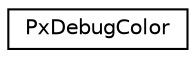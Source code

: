 digraph "Graphical Class Hierarchy"
{
  edge [fontname="Helvetica",fontsize="10",labelfontname="Helvetica",labelfontsize="10"];
  node [fontname="Helvetica",fontsize="10",shape=record];
  rankdir="LR";
  Node0 [label="PxDebugColor",height=0.2,width=0.4,color="black", fillcolor="white", style="filled",URL="$structPxDebugColor.html",tooltip="Default color values used for debug rendering. "];
}
